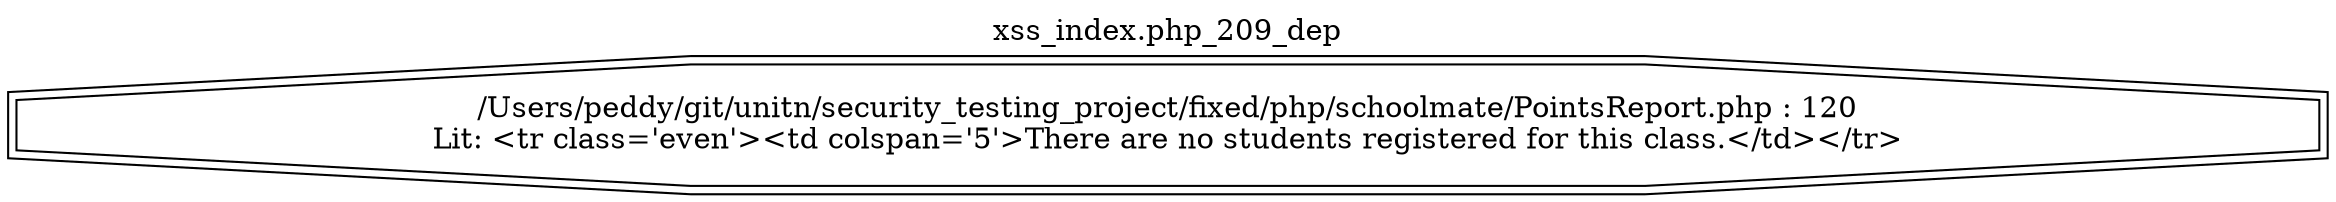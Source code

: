 digraph cfg {
  label="xss_index.php_209_dep";
  labelloc=t;
  n1 [shape=doubleoctagon, label="/Users/peddy/git/unitn/security_testing_project/fixed/php/schoolmate/PointsReport.php : 120\nLit: <tr class='even'><td colspan='5'>There are no students registered for this class.</td></tr>\n"];
}
